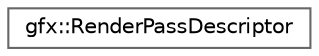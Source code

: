 digraph "Graphical Class Hierarchy"
{
 // LATEX_PDF_SIZE
  bgcolor="transparent";
  edge [fontname=Helvetica,fontsize=10,labelfontname=Helvetica,labelfontsize=10];
  node [fontname=Helvetica,fontsize=10,shape=box,height=0.2,width=0.4];
  rankdir="LR";
  Node0 [id="Node000000",label="gfx::RenderPassDescriptor",height=0.2,width=0.4,color="grey40", fillcolor="white", style="filled",URL="$structgfx_1_1_render_pass_descriptor.html",tooltip="Descriptor for creating a RenderPass."];
}
